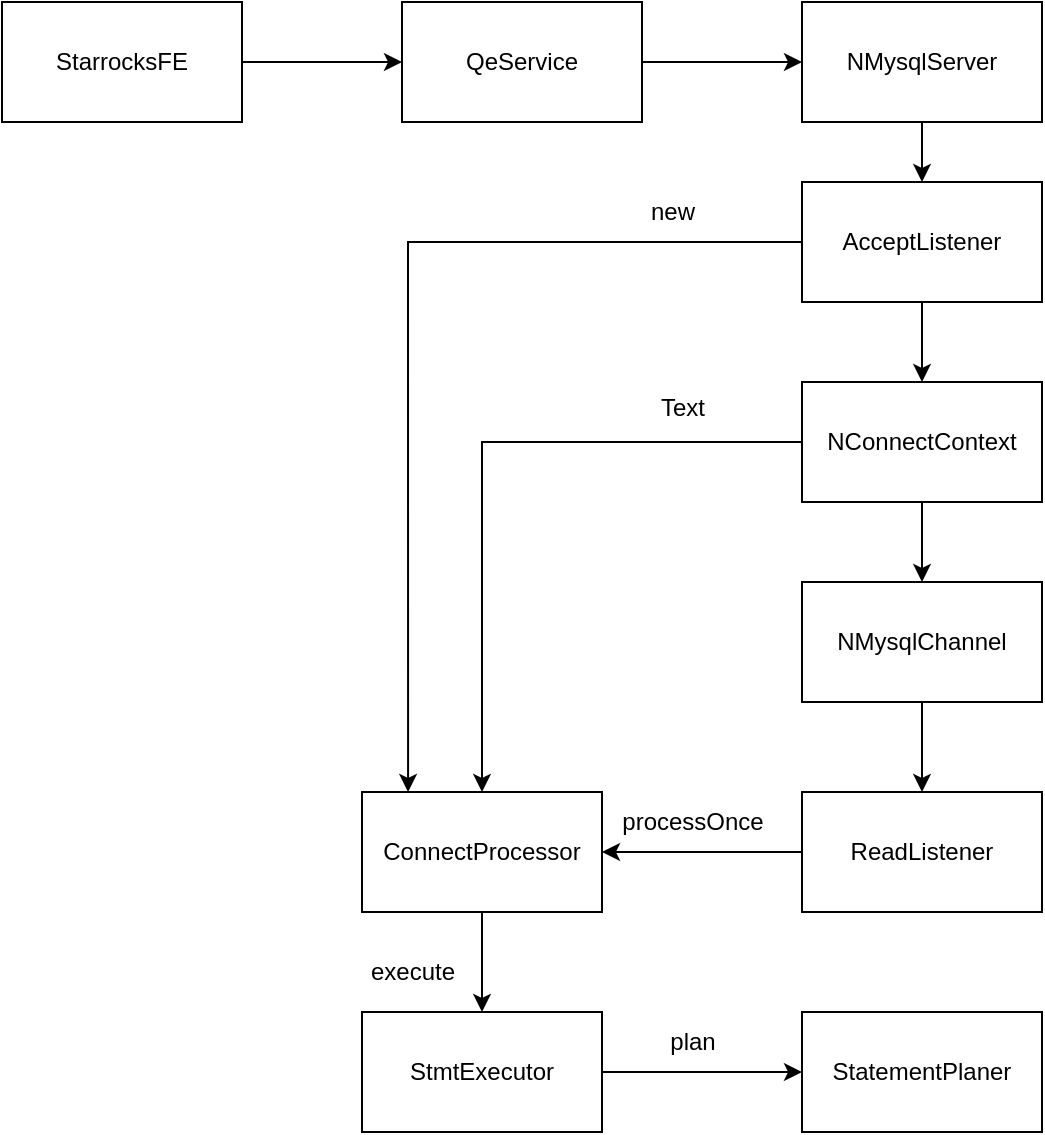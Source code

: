 <mxfile version="24.7.7">
  <diagram name="第 1 页" id="tdtTJOpiyjYbNTU55f6P">
    <mxGraphModel dx="713" dy="530" grid="1" gridSize="10" guides="1" tooltips="1" connect="1" arrows="1" fold="1" page="1" pageScale="1" pageWidth="827" pageHeight="1169" math="0" shadow="0">
      <root>
        <mxCell id="0" />
        <mxCell id="1" parent="0" />
        <mxCell id="kyx921TAOTFuDbzV7DlR-3" style="edgeStyle=orthogonalEdgeStyle;rounded=0;orthogonalLoop=1;jettySize=auto;html=1;entryX=0;entryY=0.5;entryDx=0;entryDy=0;" edge="1" parent="1" source="kyx921TAOTFuDbzV7DlR-1" target="kyx921TAOTFuDbzV7DlR-2">
          <mxGeometry relative="1" as="geometry" />
        </mxCell>
        <mxCell id="kyx921TAOTFuDbzV7DlR-1" value="StmtExecutor" style="rounded=0;whiteSpace=wrap;html=1;" vertex="1" parent="1">
          <mxGeometry x="330" y="525" width="120" height="60" as="geometry" />
        </mxCell>
        <mxCell id="kyx921TAOTFuDbzV7DlR-2" value="StatementPlaner" style="rounded=0;whiteSpace=wrap;html=1;" vertex="1" parent="1">
          <mxGeometry x="550" y="525" width="120" height="60" as="geometry" />
        </mxCell>
        <mxCell id="kyx921TAOTFuDbzV7DlR-4" value="plan" style="text;html=1;align=center;verticalAlign=middle;resizable=0;points=[];autosize=1;strokeColor=none;fillColor=none;" vertex="1" parent="1">
          <mxGeometry x="470" y="525" width="50" height="30" as="geometry" />
        </mxCell>
        <mxCell id="kyx921TAOTFuDbzV7DlR-6" style="edgeStyle=orthogonalEdgeStyle;rounded=0;orthogonalLoop=1;jettySize=auto;html=1;" edge="1" parent="1" source="kyx921TAOTFuDbzV7DlR-5" target="kyx921TAOTFuDbzV7DlR-1">
          <mxGeometry relative="1" as="geometry" />
        </mxCell>
        <mxCell id="kyx921TAOTFuDbzV7DlR-5" value="ConnectProcessor" style="rounded=0;whiteSpace=wrap;html=1;" vertex="1" parent="1">
          <mxGeometry x="330" y="415" width="120" height="60" as="geometry" />
        </mxCell>
        <mxCell id="kyx921TAOTFuDbzV7DlR-7" value="execute" style="text;html=1;align=center;verticalAlign=middle;resizable=0;points=[];autosize=1;strokeColor=none;fillColor=none;" vertex="1" parent="1">
          <mxGeometry x="320" y="490" width="70" height="30" as="geometry" />
        </mxCell>
        <mxCell id="kyx921TAOTFuDbzV7DlR-9" style="edgeStyle=orthogonalEdgeStyle;rounded=0;orthogonalLoop=1;jettySize=auto;html=1;entryX=1;entryY=0.5;entryDx=0;entryDy=0;" edge="1" parent="1" source="kyx921TAOTFuDbzV7DlR-8" target="kyx921TAOTFuDbzV7DlR-5">
          <mxGeometry relative="1" as="geometry" />
        </mxCell>
        <mxCell id="kyx921TAOTFuDbzV7DlR-8" value="ReadListener" style="rounded=0;whiteSpace=wrap;html=1;" vertex="1" parent="1">
          <mxGeometry x="550" y="415" width="120" height="60" as="geometry" />
        </mxCell>
        <mxCell id="kyx921TAOTFuDbzV7DlR-10" value="processOnce" style="text;html=1;align=center;verticalAlign=middle;resizable=0;points=[];autosize=1;strokeColor=none;fillColor=none;" vertex="1" parent="1">
          <mxGeometry x="450" y="415" width="90" height="30" as="geometry" />
        </mxCell>
        <mxCell id="kyx921TAOTFuDbzV7DlR-13" value="" style="edgeStyle=orthogonalEdgeStyle;rounded=0;orthogonalLoop=1;jettySize=auto;html=1;" edge="1" parent="1" source="kyx921TAOTFuDbzV7DlR-11" target="kyx921TAOTFuDbzV7DlR-12">
          <mxGeometry relative="1" as="geometry" />
        </mxCell>
        <mxCell id="kyx921TAOTFuDbzV7DlR-11" value="StarrocksFE" style="rounded=0;whiteSpace=wrap;html=1;" vertex="1" parent="1">
          <mxGeometry x="150" y="20" width="120" height="60" as="geometry" />
        </mxCell>
        <mxCell id="kyx921TAOTFuDbzV7DlR-15" value="" style="edgeStyle=orthogonalEdgeStyle;rounded=0;orthogonalLoop=1;jettySize=auto;html=1;" edge="1" parent="1" source="kyx921TAOTFuDbzV7DlR-12" target="kyx921TAOTFuDbzV7DlR-14">
          <mxGeometry relative="1" as="geometry" />
        </mxCell>
        <mxCell id="kyx921TAOTFuDbzV7DlR-12" value="QeService" style="rounded=0;whiteSpace=wrap;html=1;" vertex="1" parent="1">
          <mxGeometry x="350" y="20" width="120" height="60" as="geometry" />
        </mxCell>
        <mxCell id="kyx921TAOTFuDbzV7DlR-17" value="" style="edgeStyle=orthogonalEdgeStyle;rounded=0;orthogonalLoop=1;jettySize=auto;html=1;" edge="1" parent="1" source="kyx921TAOTFuDbzV7DlR-14" target="kyx921TAOTFuDbzV7DlR-16">
          <mxGeometry relative="1" as="geometry" />
        </mxCell>
        <mxCell id="kyx921TAOTFuDbzV7DlR-14" value="NMysqlServer" style="rounded=0;whiteSpace=wrap;html=1;" vertex="1" parent="1">
          <mxGeometry x="550" y="20" width="120" height="60" as="geometry" />
        </mxCell>
        <mxCell id="kyx921TAOTFuDbzV7DlR-19" value="" style="edgeStyle=orthogonalEdgeStyle;rounded=0;orthogonalLoop=1;jettySize=auto;html=1;" edge="1" parent="1" source="kyx921TAOTFuDbzV7DlR-16" target="kyx921TAOTFuDbzV7DlR-18">
          <mxGeometry relative="1" as="geometry">
            <Array as="points">
              <mxPoint x="610" y="170" />
              <mxPoint x="610" y="170" />
            </Array>
          </mxGeometry>
        </mxCell>
        <mxCell id="kyx921TAOTFuDbzV7DlR-20" style="edgeStyle=orthogonalEdgeStyle;rounded=0;orthogonalLoop=1;jettySize=auto;html=1;entryX=0.192;entryY=0;entryDx=0;entryDy=0;entryPerimeter=0;" edge="1" parent="1" source="kyx921TAOTFuDbzV7DlR-16" target="kyx921TAOTFuDbzV7DlR-5">
          <mxGeometry relative="1" as="geometry">
            <mxPoint x="390" y="280" as="targetPoint" />
          </mxGeometry>
        </mxCell>
        <mxCell id="kyx921TAOTFuDbzV7DlR-16" value="AcceptListener" style="rounded=0;whiteSpace=wrap;html=1;" vertex="1" parent="1">
          <mxGeometry x="550" y="110" width="120" height="60" as="geometry" />
        </mxCell>
        <mxCell id="kyx921TAOTFuDbzV7DlR-22" style="edgeStyle=orthogonalEdgeStyle;rounded=0;orthogonalLoop=1;jettySize=auto;html=1;entryX=0.5;entryY=0;entryDx=0;entryDy=0;" edge="1" parent="1" source="kyx921TAOTFuDbzV7DlR-18" target="kyx921TAOTFuDbzV7DlR-5">
          <mxGeometry relative="1" as="geometry" />
        </mxCell>
        <mxCell id="kyx921TAOTFuDbzV7DlR-28" value="" style="edgeStyle=orthogonalEdgeStyle;rounded=0;orthogonalLoop=1;jettySize=auto;html=1;" edge="1" parent="1" source="kyx921TAOTFuDbzV7DlR-18" target="kyx921TAOTFuDbzV7DlR-27">
          <mxGeometry relative="1" as="geometry" />
        </mxCell>
        <mxCell id="kyx921TAOTFuDbzV7DlR-18" value="NConnectContext" style="rounded=0;whiteSpace=wrap;html=1;" vertex="1" parent="1">
          <mxGeometry x="550" y="210" width="120" height="60" as="geometry" />
        </mxCell>
        <mxCell id="kyx921TAOTFuDbzV7DlR-23" value="new" style="text;html=1;align=center;verticalAlign=middle;resizable=0;points=[];autosize=1;strokeColor=none;fillColor=none;" vertex="1" parent="1">
          <mxGeometry x="460" y="110" width="50" height="30" as="geometry" />
        </mxCell>
        <mxCell id="kyx921TAOTFuDbzV7DlR-24" value="Text" style="text;html=1;align=center;verticalAlign=middle;resizable=0;points=[];autosize=1;strokeColor=none;fillColor=none;" vertex="1" parent="1">
          <mxGeometry x="465" y="208" width="50" height="30" as="geometry" />
        </mxCell>
        <mxCell id="kyx921TAOTFuDbzV7DlR-29" style="edgeStyle=orthogonalEdgeStyle;rounded=0;orthogonalLoop=1;jettySize=auto;html=1;entryX=0.5;entryY=0;entryDx=0;entryDy=0;" edge="1" parent="1" source="kyx921TAOTFuDbzV7DlR-27" target="kyx921TAOTFuDbzV7DlR-8">
          <mxGeometry relative="1" as="geometry" />
        </mxCell>
        <mxCell id="kyx921TAOTFuDbzV7DlR-27" value="NMysqlChannel" style="rounded=0;whiteSpace=wrap;html=1;" vertex="1" parent="1">
          <mxGeometry x="550" y="310" width="120" height="60" as="geometry" />
        </mxCell>
      </root>
    </mxGraphModel>
  </diagram>
</mxfile>
